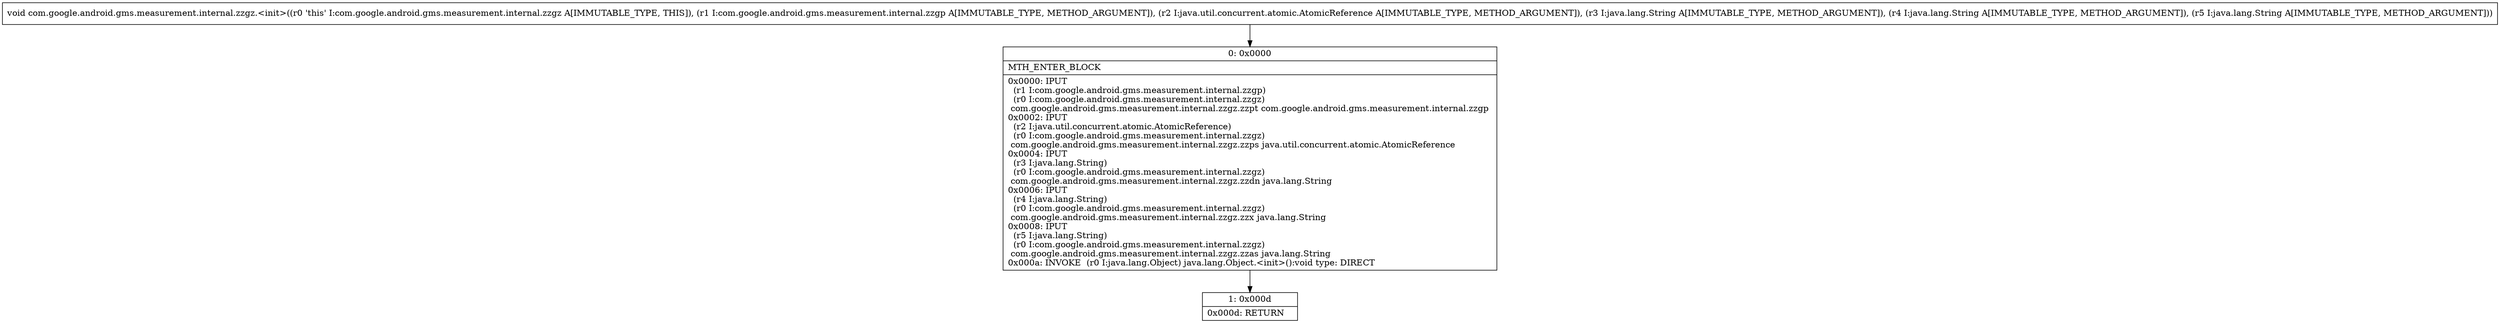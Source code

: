 digraph "CFG forcom.google.android.gms.measurement.internal.zzgz.\<init\>(Lcom\/google\/android\/gms\/measurement\/internal\/zzgp;Ljava\/util\/concurrent\/atomic\/AtomicReference;Ljava\/lang\/String;Ljava\/lang\/String;Ljava\/lang\/String;)V" {
Node_0 [shape=record,label="{0\:\ 0x0000|MTH_ENTER_BLOCK\l|0x0000: IPUT  \l  (r1 I:com.google.android.gms.measurement.internal.zzgp)\l  (r0 I:com.google.android.gms.measurement.internal.zzgz)\l com.google.android.gms.measurement.internal.zzgz.zzpt com.google.android.gms.measurement.internal.zzgp \l0x0002: IPUT  \l  (r2 I:java.util.concurrent.atomic.AtomicReference)\l  (r0 I:com.google.android.gms.measurement.internal.zzgz)\l com.google.android.gms.measurement.internal.zzgz.zzps java.util.concurrent.atomic.AtomicReference \l0x0004: IPUT  \l  (r3 I:java.lang.String)\l  (r0 I:com.google.android.gms.measurement.internal.zzgz)\l com.google.android.gms.measurement.internal.zzgz.zzdn java.lang.String \l0x0006: IPUT  \l  (r4 I:java.lang.String)\l  (r0 I:com.google.android.gms.measurement.internal.zzgz)\l com.google.android.gms.measurement.internal.zzgz.zzx java.lang.String \l0x0008: IPUT  \l  (r5 I:java.lang.String)\l  (r0 I:com.google.android.gms.measurement.internal.zzgz)\l com.google.android.gms.measurement.internal.zzgz.zzas java.lang.String \l0x000a: INVOKE  (r0 I:java.lang.Object) java.lang.Object.\<init\>():void type: DIRECT \l}"];
Node_1 [shape=record,label="{1\:\ 0x000d|0x000d: RETURN   \l}"];
MethodNode[shape=record,label="{void com.google.android.gms.measurement.internal.zzgz.\<init\>((r0 'this' I:com.google.android.gms.measurement.internal.zzgz A[IMMUTABLE_TYPE, THIS]), (r1 I:com.google.android.gms.measurement.internal.zzgp A[IMMUTABLE_TYPE, METHOD_ARGUMENT]), (r2 I:java.util.concurrent.atomic.AtomicReference A[IMMUTABLE_TYPE, METHOD_ARGUMENT]), (r3 I:java.lang.String A[IMMUTABLE_TYPE, METHOD_ARGUMENT]), (r4 I:java.lang.String A[IMMUTABLE_TYPE, METHOD_ARGUMENT]), (r5 I:java.lang.String A[IMMUTABLE_TYPE, METHOD_ARGUMENT])) }"];
MethodNode -> Node_0;
Node_0 -> Node_1;
}

